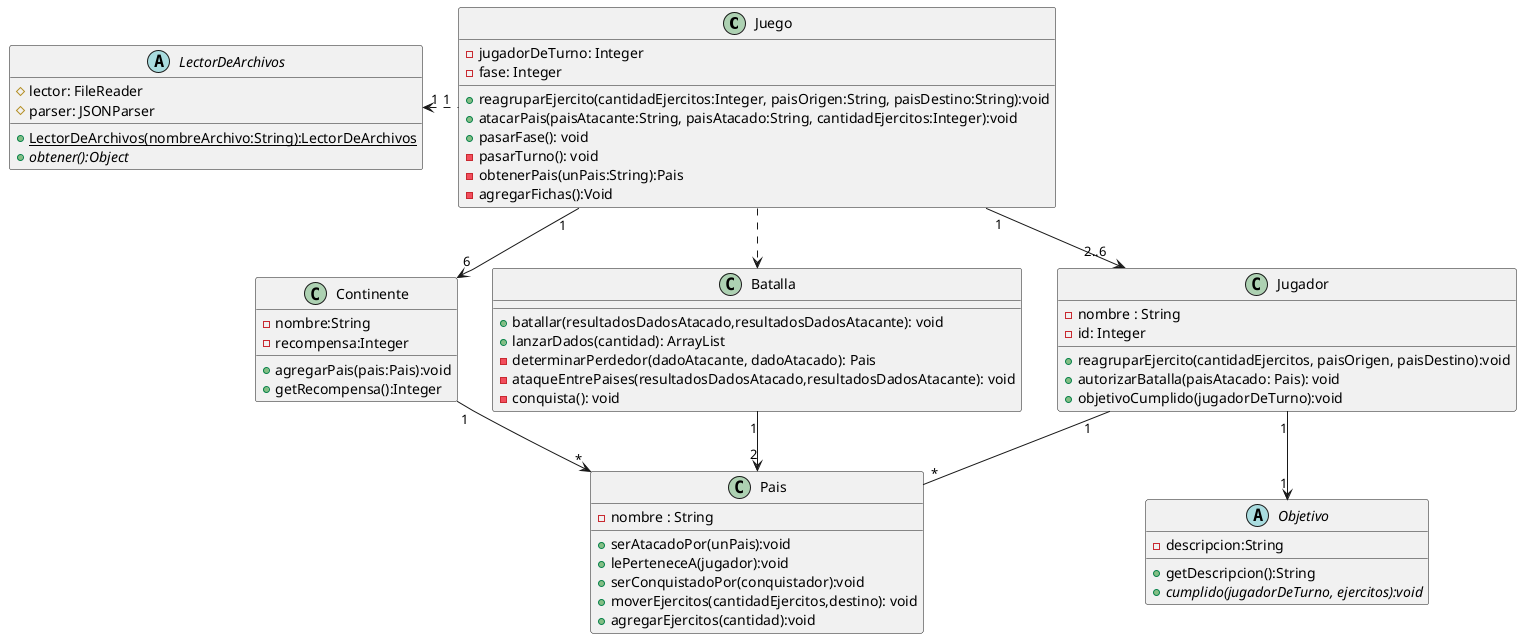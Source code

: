 @startuml diagramaDeClase

class Juego{
    -jugadorDeTurno: Integer
    -fase: Integer

    +reagruparEjercito(cantidadEjercitos:Integer, paisOrigen:String, paisDestino:String):void
    +atacarPais(paisAtacante:String, paisAtacado:String, cantidadEjercitos:Integer):void
    +pasarFase(): void
    -pasarTurno(): void
    -obtenerPais(unPais:String):Pais
    -agregarFichas():Void
}

class Batalla{

    +batallar(resultadosDadosAtacado,resultadosDadosAtacante): void
    +lanzarDados(cantidad): ArrayList
    -determinarPerdedor(dadoAtacante, dadoAtacado): Pais
    -ataqueEntrePaises(resultadosDadosAtacado,resultadosDadosAtacante): void
    -conquista(): void
}

class Pais{
    -nombre : String

    +serAtacadoPor(unPais):void
    +lePerteneceA(jugador):void
    +serConquistadoPor(conquistador):void
    +moverEjercitos(cantidadEjercitos,destino): void
    +agregarEjercitos(cantidad):void
}

abstract class Objetivo{
    -descripcion:String

    +getDescripcion():String
    +{abstract}cumplido(jugadorDeTurno, ejercitos):void
}

class Jugador{
    -nombre : String
    -id: Integer

    +reagruparEjercito(cantidadEjercitos, paisOrigen, paisDestino):void
    +autorizarBatalla(paisAtacado: Pais): void
    +objetivoCumplido(jugadorDeTurno):void
}

abstract class LectorDeArchivos{
    #lector: FileReader
    #parser: JSONParser

    +{static}LectorDeArchivos(nombreArchivo:String):LectorDeArchivos
    +{abstract}obtener():Object
}

class Continente{
    -nombre:String
    -recompensa:Integer

    +agregarPais(pais:Pais):void
    +getRecompensa():Integer
}

Juego "1"-down->"2..6" Jugador
Jugador "1"-down-"*" Pais
Jugador "1"-down->"1" Objetivo
Juego ..> Batalla
Batalla "1"-->"2" Pais
Juego "1".left.>"1" LectorDeArchivos
Juego "1"-right->"6" Continente
Continente "1"-->"*"Pais
@enduml